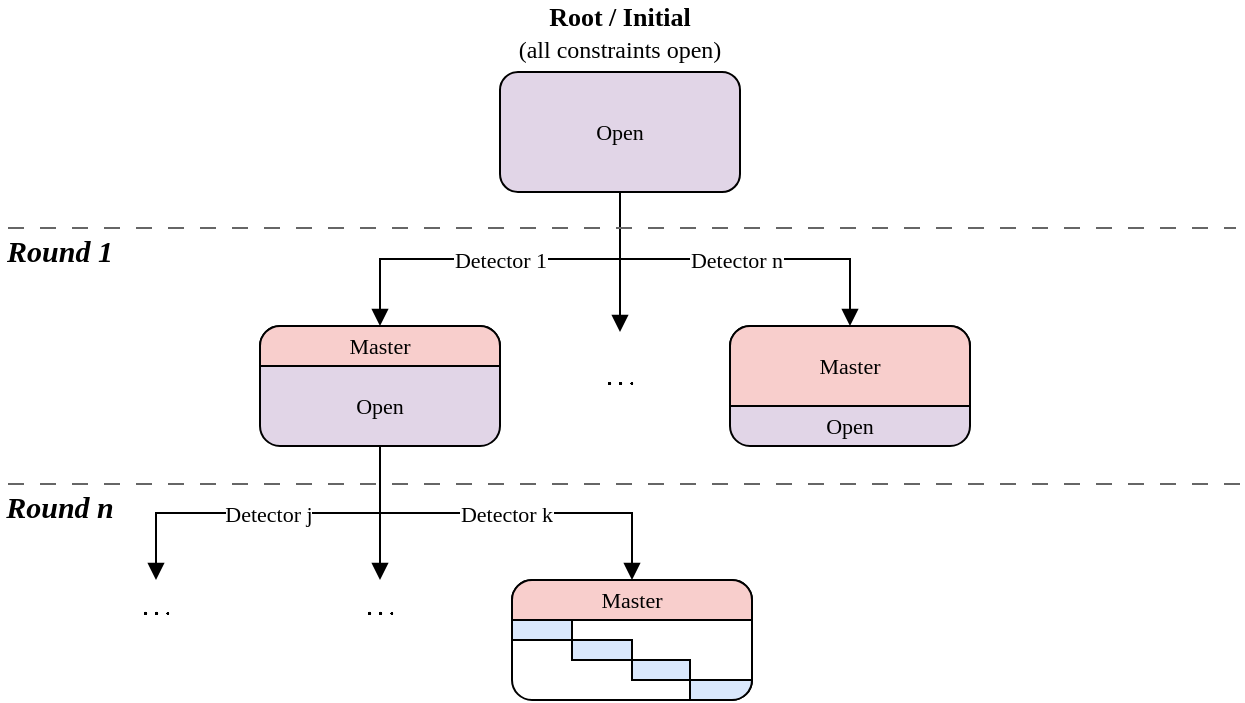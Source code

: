 <mxfile version="28.0.6">
  <diagram name="Page-1" id="4HiVwW96QQQ4JnfZYF5C">
    <mxGraphModel dx="642" dy="598" grid="1" gridSize="1" guides="1" tooltips="1" connect="1" arrows="1" fold="1" page="1" pageScale="1" pageWidth="1169" pageHeight="827" math="1" shadow="0">
      <root>
        <mxCell id="0" />
        <mxCell id="1" parent="0" />
        <mxCell id="BzCtqKmt7wued1GKm6yU-2" value="" style="rounded=1;whiteSpace=wrap;html=1;fontSize=13;fontFamily=Times New Roman;fontStyle=1;absoluteArcSize=1;container=0;" vertex="1" parent="1">
          <mxGeometry x="476" y="384" width="120" height="60" as="geometry" />
        </mxCell>
        <mxCell id="BzCtqKmt7wued1GKm6yU-9" value="" style="verticalLabelPosition=bottom;verticalAlign=top;html=1;shape=mxgraph.basic.rect;fillColor2=none;strokeWidth=1;size=20;indent=5;strokeColor=default;align=center;fontFamily=Times New Roman;fontSize=12;fontColor=default;fillColor=#dae8fc;container=0;" vertex="1" parent="1">
          <mxGeometry x="536" y="424" width="30" height="10" as="geometry" />
        </mxCell>
        <mxCell id="BzCtqKmt7wued1GKm6yU-8" value="" style="verticalLabelPosition=bottom;verticalAlign=top;html=1;shape=mxgraph.basic.rect;fillColor2=none;strokeWidth=1;size=20;indent=5;strokeColor=default;fillColor=#dae8fc;fontFamily=Times New Roman;container=0;" vertex="1" parent="1">
          <mxGeometry x="506" y="414" width="30" height="10" as="geometry" />
        </mxCell>
        <mxCell id="LOqkfIYxf2SJnOIHWHjF-9" value="Detector 1" style="rounded=0;orthogonalLoop=1;jettySize=auto;html=1;exitX=0.5;exitY=1;exitDx=0;exitDy=0;shadow=0;flowAnimation=0;endArrow=block;endFill=1;entryX=0.5;entryY=0;entryDx=0;entryDy=0;edgeStyle=orthogonalEdgeStyle;curved=0;fontFamily=Times New Roman;" parent="1" source="LOqkfIYxf2SJnOIHWHjF-1" target="LOqkfIYxf2SJnOIHWHjF-4" edge="1">
          <mxGeometry relative="1" as="geometry" />
        </mxCell>
        <mxCell id="LOqkfIYxf2SJnOIHWHjF-15" value="Detector n" style="edgeStyle=orthogonalEdgeStyle;rounded=0;orthogonalLoop=1;jettySize=auto;html=1;exitX=0.5;exitY=1;exitDx=0;exitDy=0;curved=0;shadow=0;strokeColor=default;align=center;verticalAlign=middle;fontFamily=Times New Roman;fontSize=11;fontColor=default;labelBackgroundColor=default;endArrow=block;endFill=1;flowAnimation=0;" parent="1" source="LOqkfIYxf2SJnOIHWHjF-1" target="LOqkfIYxf2SJnOIHWHjF-12" edge="1">
          <mxGeometry relative="1" as="geometry">
            <mxPoint x="560" y="270" as="targetPoint" />
          </mxGeometry>
        </mxCell>
        <mxCell id="BzCtqKmt7wued1GKm6yU-43" style="edgeStyle=orthogonalEdgeStyle;rounded=1;orthogonalLoop=1;jettySize=auto;html=1;exitX=0.5;exitY=1;exitDx=0;exitDy=0;shadow=0;strokeColor=default;align=center;verticalAlign=middle;fontFamily=Times New Roman;fontSize=11;fontColor=default;labelBackgroundColor=default;endArrow=block;endFill=1;flowAnimation=0;curved=0;" edge="1" parent="1" source="LOqkfIYxf2SJnOIHWHjF-1">
          <mxGeometry relative="1" as="geometry">
            <mxPoint x="530" y="260" as="targetPoint" />
          </mxGeometry>
        </mxCell>
        <mxCell id="LOqkfIYxf2SJnOIHWHjF-1" value="" style="rounded=1;whiteSpace=wrap;html=1;fillColor=#e1d5e7;strokeColor=default;fontSize=13;fontFamily=Times New Roman;fontStyle=1" parent="1" vertex="1">
          <mxGeometry x="470" y="130" width="120" height="60" as="geometry" />
        </mxCell>
        <mxCell id="LOqkfIYxf2SJnOIHWHjF-3" value="&lt;font style=&quot;font-size: 13px; font-weight: 700;&quot;&gt;Root / Initial&lt;/font&gt;&lt;div style=&quot;font-size: 13px; font-weight: 700;&quot;&gt;&lt;font style=&quot;font-weight: normal; font-size: 12px;&quot;&gt;(all constraints open)&lt;/font&gt;&lt;/div&gt;" style="text;html=1;align=center;verticalAlign=middle;whiteSpace=wrap;rounded=0;fontFamily=Times New Roman;" parent="1" vertex="1">
          <mxGeometry x="475" y="100" width="110" height="20" as="geometry" />
        </mxCell>
        <mxCell id="LOqkfIYxf2SJnOIHWHjF-16" value="" style="group;fontFamily=Times New Roman;" parent="1" vertex="1" connectable="0">
          <mxGeometry x="585" y="247" width="120" height="72" as="geometry" />
        </mxCell>
        <mxCell id="LOqkfIYxf2SJnOIHWHjF-11" value="" style="rounded=1;whiteSpace=wrap;html=1;fillColor=#e1d5e7;strokeColor=default;fontSize=13;fontFamily=Times New Roman;fontStyle=1;absoluteArcSize=1;container=0;" parent="LOqkfIYxf2SJnOIHWHjF-16" vertex="1">
          <mxGeometry y="10" width="120" height="60" as="geometry" />
        </mxCell>
        <mxCell id="LOqkfIYxf2SJnOIHWHjF-12" value="" style="verticalLabelPosition=bottom;verticalAlign=top;html=1;shape=mxgraph.basic.rect;fillColor2=none;strokeWidth=1;size=10;indent=0;fillColor=#f8cecc;strokeColor=default;right=1;bottom=1;topLeftStyle=rounded;topRightStyle=rounded;container=0;absoluteCornerSize=1;fontFamily=Times New Roman;" parent="LOqkfIYxf2SJnOIHWHjF-16" vertex="1">
          <mxGeometry y="10" width="120" height="40" as="geometry" />
        </mxCell>
        <mxCell id="LOqkfIYxf2SJnOIHWHjF-13" value="Master" style="text;html=1;align=center;verticalAlign=middle;whiteSpace=wrap;rounded=0;fontFamily=Times New Roman;container=0;fontSize=11;" parent="LOqkfIYxf2SJnOIHWHjF-16" vertex="1">
          <mxGeometry x="30" y="15" width="60" height="30" as="geometry" />
        </mxCell>
        <mxCell id="LOqkfIYxf2SJnOIHWHjF-14" value="Open" style="text;html=1;align=center;verticalAlign=middle;whiteSpace=wrap;rounded=0;container=0;fontSize=11;fontFamily=Times New Roman;" parent="LOqkfIYxf2SJnOIHWHjF-16" vertex="1">
          <mxGeometry x="30" y="45" width="60" height="30" as="geometry" />
        </mxCell>
        <mxCell id="LOqkfIYxf2SJnOIHWHjF-19" value="Open" style="text;html=1;align=center;verticalAlign=middle;whiteSpace=wrap;rounded=0;container=0;fontSize=11;fontFamily=Times New Roman;" parent="1" vertex="1">
          <mxGeometry x="500" y="145" width="60" height="30" as="geometry" />
        </mxCell>
        <mxCell id="BzCtqKmt7wued1GKm6yU-25" value="Detector k" style="edgeStyle=orthogonalEdgeStyle;rounded=0;orthogonalLoop=1;jettySize=auto;html=1;exitX=0.5;exitY=1;exitDx=0;exitDy=0;shadow=0;strokeColor=default;align=center;verticalAlign=middle;fontFamily=Times New Roman;fontSize=11;fontColor=default;labelBackgroundColor=default;endArrow=block;endFill=1;flowAnimation=0;curved=0;" edge="1" parent="1" source="LOqkfIYxf2SJnOIHWHjF-4" target="BzCtqKmt7wued1GKm6yU-2">
          <mxGeometry relative="1" as="geometry" />
        </mxCell>
        <mxCell id="BzCtqKmt7wued1GKm6yU-27" value="$$\cdots$$" style="text;html=1;align=center;verticalAlign=middle;whiteSpace=wrap;rounded=0;fontFamily=Times New Roman;" vertex="1" parent="1">
          <mxGeometry x="268" y="384" width="60" height="32" as="geometry" />
        </mxCell>
        <mxCell id="BzCtqKmt7wued1GKm6yU-29" value="" style="group;fontFamily=Times New Roman;" vertex="1" connectable="0" parent="1">
          <mxGeometry x="350" y="252" width="120" height="64" as="geometry" />
        </mxCell>
        <mxCell id="LOqkfIYxf2SJnOIHWHjF-4" value="" style="rounded=1;whiteSpace=wrap;html=1;fillColor=#e1d5e7;strokeColor=default;fontSize=13;fontFamily=Times New Roman;fontStyle=1;absoluteArcSize=1;container=0;" parent="BzCtqKmt7wued1GKm6yU-29" vertex="1">
          <mxGeometry y="5" width="120" height="60" as="geometry" />
        </mxCell>
        <mxCell id="LOqkfIYxf2SJnOIHWHjF-10" value="Open" style="text;html=1;align=center;verticalAlign=middle;whiteSpace=wrap;rounded=0;container=0;fontSize=11;fontFamily=Times New Roman;" parent="BzCtqKmt7wued1GKm6yU-29" vertex="1">
          <mxGeometry x="30" y="30" width="60" height="30" as="geometry" />
        </mxCell>
        <mxCell id="LOqkfIYxf2SJnOIHWHjF-6" value="" style="verticalLabelPosition=bottom;verticalAlign=top;html=1;shape=mxgraph.basic.rect;fillColor2=none;strokeWidth=1;size=20;indent=5;fillColor=#f8cecc;strokeColor=default;right=1;bottom=1;topLeftStyle=rounded;topRightStyle=rounded;container=0;fontFamily=Times New Roman;" parent="BzCtqKmt7wued1GKm6yU-29" vertex="1">
          <mxGeometry y="5" width="120" height="20" as="geometry" />
        </mxCell>
        <mxCell id="LOqkfIYxf2SJnOIHWHjF-7" value="Master" style="text;html=1;align=center;verticalAlign=middle;whiteSpace=wrap;rounded=0;fontFamily=Times New Roman;container=0;fontSize=11;" parent="BzCtqKmt7wued1GKm6yU-29" vertex="1">
          <mxGeometry x="30" width="60" height="30" as="geometry" />
        </mxCell>
        <mxCell id="BzCtqKmt7wued1GKm6yU-44" value="$$\cdots$$" style="text;html=1;align=center;verticalAlign=middle;whiteSpace=wrap;rounded=0;fontFamily=Times New Roman;" vertex="1" parent="1">
          <mxGeometry x="500" y="270" width="60" height="30" as="geometry" />
        </mxCell>
        <mxCell id="BzCtqKmt7wued1GKm6yU-48" value="Detector j" style="edgeStyle=orthogonalEdgeStyle;rounded=0;orthogonalLoop=1;jettySize=auto;html=1;exitX=0.5;exitY=1;exitDx=0;exitDy=0;shadow=0;strokeColor=default;align=center;verticalAlign=middle;fontFamily=Times New Roman;fontSize=11;fontColor=default;labelBackgroundColor=default;endArrow=block;endFill=1;flowAnimation=0;curved=0;" edge="1" parent="1" source="LOqkfIYxf2SJnOIHWHjF-4" target="BzCtqKmt7wued1GKm6yU-27">
          <mxGeometry relative="1" as="geometry" />
        </mxCell>
        <mxCell id="BzCtqKmt7wued1GKm6yU-49" value="Round 1" style="text;html=1;align=center;verticalAlign=middle;whiteSpace=wrap;rounded=0;fontFamily=Times New Roman;fontSize=15;fontStyle=3" vertex="1" parent="1">
          <mxGeometry x="220" y="204" width="60" height="30" as="geometry" />
        </mxCell>
        <mxCell id="BzCtqKmt7wued1GKm6yU-50" value="Round n" style="text;html=1;align=center;verticalAlign=middle;whiteSpace=wrap;rounded=0;fontFamily=Times New Roman;fontSize=15;fontStyle=3" vertex="1" parent="1">
          <mxGeometry x="220" y="332" width="60" height="30" as="geometry" />
        </mxCell>
        <mxCell id="BzCtqKmt7wued1GKm6yU-51" value="" style="endArrow=none;html=1;rounded=0;dashed=1;dashPattern=8 8;fillColor=#f5f5f5;strokeColor=#666666;fontFamily=Times New Roman;" edge="1" parent="1">
          <mxGeometry width="50" height="50" relative="1" as="geometry">
            <mxPoint x="224" y="336" as="sourcePoint" />
            <mxPoint x="840" y="336" as="targetPoint" />
          </mxGeometry>
        </mxCell>
        <mxCell id="BzCtqKmt7wued1GKm6yU-52" value="" style="endArrow=none;html=1;rounded=0;dashed=1;dashPattern=8 8;fillColor=#f5f5f5;strokeColor=#666666;fontFamily=Times New Roman;" edge="1" parent="1">
          <mxGeometry width="50" height="50" relative="1" as="geometry">
            <mxPoint x="224" y="208" as="sourcePoint" />
            <mxPoint x="838" y="208" as="targetPoint" />
          </mxGeometry>
        </mxCell>
        <mxCell id="BzCtqKmt7wued1GKm6yU-54" value="$$\cdots$$" style="text;html=1;align=center;verticalAlign=middle;whiteSpace=wrap;rounded=0;fontFamily=Times New Roman;" vertex="1" parent="1">
          <mxGeometry x="380" y="384" width="60" height="32" as="geometry" />
        </mxCell>
        <mxCell id="BzCtqKmt7wued1GKm6yU-55" value="" style="edgeStyle=orthogonalEdgeStyle;rounded=0;orthogonalLoop=1;jettySize=auto;html=1;shadow=0;strokeColor=default;align=center;verticalAlign=middle;fontFamily=Times New Roman;fontSize=11;fontColor=default;labelBackgroundColor=default;endArrow=block;endFill=1;flowAnimation=0;curved=0;" edge="1" parent="1" source="LOqkfIYxf2SJnOIHWHjF-4" target="BzCtqKmt7wued1GKm6yU-54">
          <mxGeometry relative="1" as="geometry" />
        </mxCell>
        <mxCell id="BzCtqKmt7wued1GKm6yU-3" value="" style="verticalLabelPosition=bottom;verticalAlign=top;html=1;shape=mxgraph.basic.rect;fillColor2=none;strokeWidth=1;size=20;indent=5;fillColor=#f8cecc;strokeColor=default;right=1;bottom=1;topLeftStyle=rounded;topRightStyle=rounded;container=0;fontFamily=Times New Roman;" vertex="1" parent="1">
          <mxGeometry x="476" y="384" width="120" height="20" as="geometry" />
        </mxCell>
        <mxCell id="BzCtqKmt7wued1GKm6yU-4" value="Master" style="text;html=1;align=center;verticalAlign=middle;whiteSpace=wrap;rounded=0;fontFamily=Times New Roman;container=0;fontSize=11;" vertex="1" parent="1">
          <mxGeometry x="506" y="379" width="60" height="30" as="geometry" />
        </mxCell>
        <mxCell id="BzCtqKmt7wued1GKm6yU-6" value="" style="verticalLabelPosition=bottom;verticalAlign=top;html=1;shape=mxgraph.basic.rect;fillColor2=none;strokeWidth=1;size=20;indent=5;fillColor=#dae8fc;strokeColor=default;align=center;fontFamily=Times New Roman;fontSize=12;fontColor=default;container=0;" vertex="1" parent="1">
          <mxGeometry x="476" y="404" width="30" height="10" as="geometry" />
        </mxCell>
        <mxCell id="BzCtqKmt7wued1GKm6yU-10" value="" style="verticalLabelPosition=bottom;verticalAlign=top;html=1;shape=mxgraph.basic.rect;fillColor2=none;strokeWidth=1;size=10;indent=0;bottomRightStyle=rounded;absoluteCornerSize=1;strokeColor=default;align=center;fontFamily=Times New Roman;fontSize=12;fontColor=default;fillColor=#dae8fc;container=0;right=1;bottom=1;" vertex="1" parent="1">
          <mxGeometry x="565" y="404" width="31" height="40" as="geometry" />
        </mxCell>
        <mxCell id="BzCtqKmt7wued1GKm6yU-58" value="" style="verticalLabelPosition=bottom;verticalAlign=top;html=1;shape=mxgraph.basic.rect;fillColor2=none;strokeWidth=1;size=20;indent=5;left=1;strokeColor=#FFFFFF;" vertex="1" parent="1">
          <mxGeometry x="564" y="405" width="31" height="18" as="geometry" />
        </mxCell>
        <mxCell id="BzCtqKmt7wued1GKm6yU-60" value="" style="verticalLabelPosition=bottom;verticalAlign=top;html=1;shape=mxgraph.basic.rect;fillColor2=none;strokeWidth=1;size=20;indent=5;top=1;strokeColor=#FFFFFF;" vertex="1" parent="1">
          <mxGeometry x="566" y="420" width="29" height="13" as="geometry" />
        </mxCell>
        <mxCell id="BzCtqKmt7wued1GKm6yU-61" value="" style="verticalLabelPosition=bottom;verticalAlign=top;html=1;shape=mxgraph.basic.rect;fillColor2=none;strokeWidth=1;size=20;indent=5;top=0;strokeColor=#000000;right=0;left=0;fillColor=none;" vertex="1" parent="1">
          <mxGeometry x="565" y="421" width="31" height="13" as="geometry" />
        </mxCell>
      </root>
    </mxGraphModel>
  </diagram>
</mxfile>
